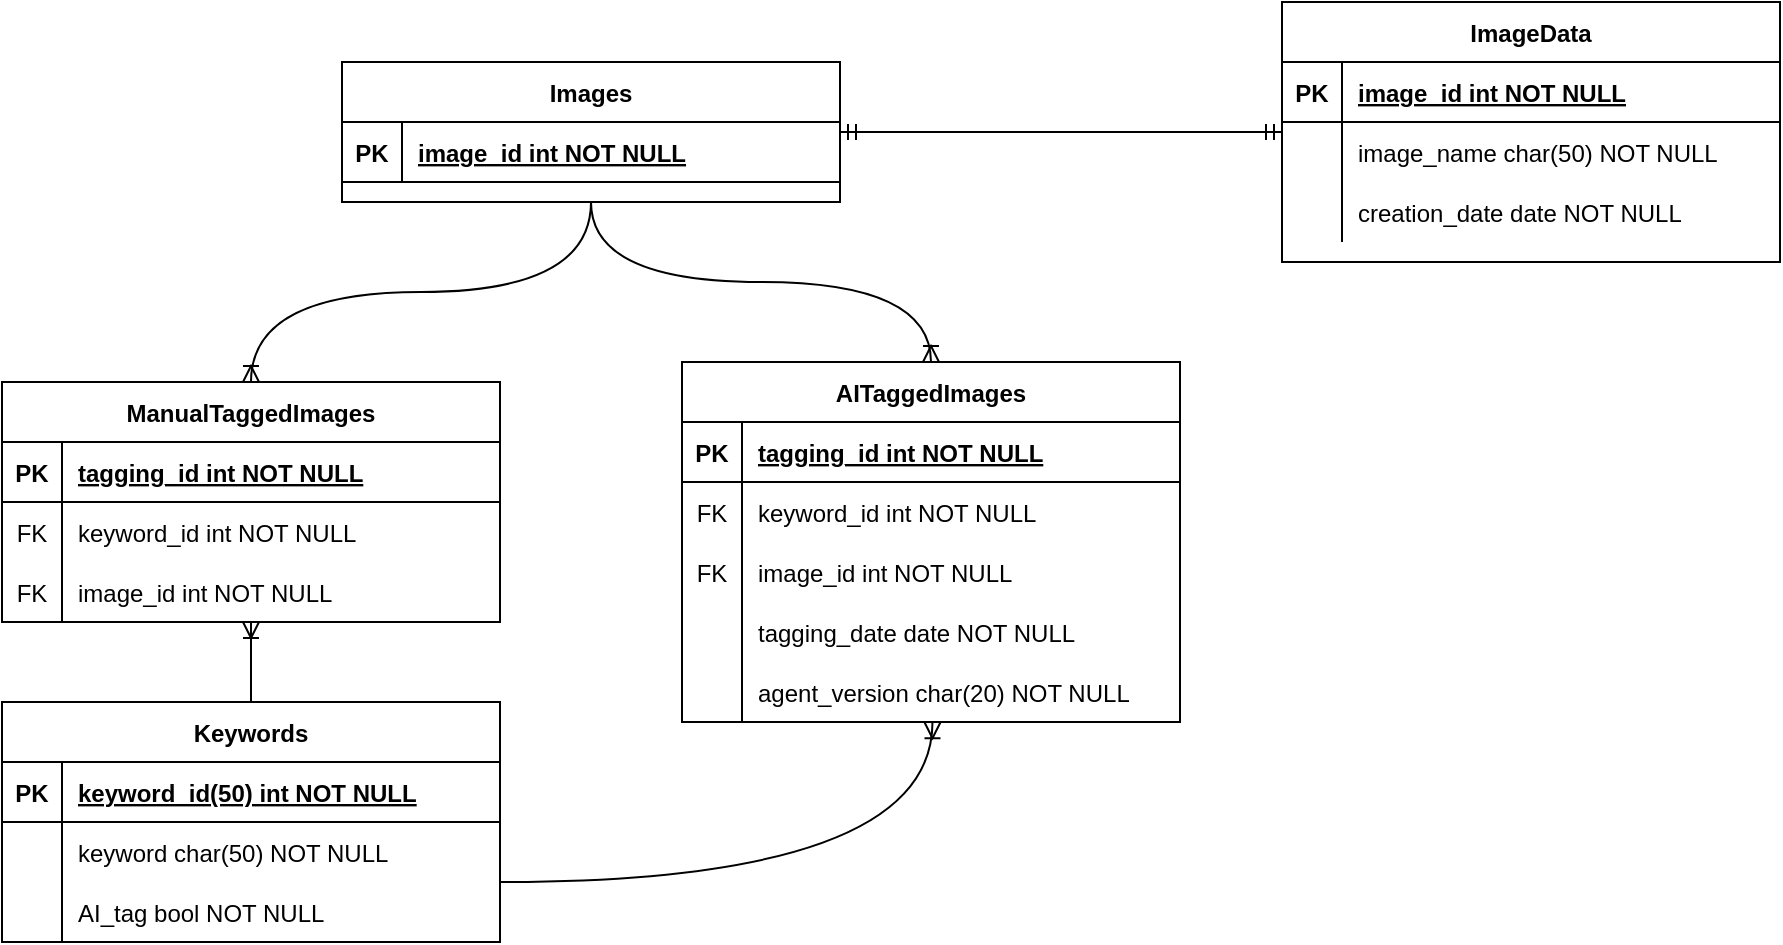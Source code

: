 <mxfile version="25.0.2">
  <diagram id="R2lEEEUBdFMjLlhIrx00" name="Page-1">
    <mxGraphModel dx="1995" dy="674" grid="1" gridSize="10" guides="1" tooltips="1" connect="1" arrows="1" fold="1" page="1" pageScale="1" pageWidth="850" pageHeight="1100" math="0" shadow="0" extFonts="Permanent Marker^https://fonts.googleapis.com/css?family=Permanent+Marker">
      <root>
        <mxCell id="0" />
        <mxCell id="1" parent="0" />
        <mxCell id="C-vyLk0tnHw3VtMMgP7b-23" value="Images" style="shape=table;startSize=30;container=1;collapsible=1;childLayout=tableLayout;fixedRows=1;rowLines=0;fontStyle=1;align=center;resizeLast=1;" parent="1" vertex="1">
          <mxGeometry x="-10" y="60" width="249" height="70" as="geometry" />
        </mxCell>
        <mxCell id="C-vyLk0tnHw3VtMMgP7b-24" value="" style="shape=partialRectangle;collapsible=0;dropTarget=0;pointerEvents=0;fillColor=none;points=[[0,0.5],[1,0.5]];portConstraint=eastwest;top=0;left=0;right=0;bottom=1;" parent="C-vyLk0tnHw3VtMMgP7b-23" vertex="1">
          <mxGeometry y="30" width="249" height="30" as="geometry" />
        </mxCell>
        <mxCell id="C-vyLk0tnHw3VtMMgP7b-25" value="PK" style="shape=partialRectangle;overflow=hidden;connectable=0;fillColor=none;top=0;left=0;bottom=0;right=0;fontStyle=1;" parent="C-vyLk0tnHw3VtMMgP7b-24" vertex="1">
          <mxGeometry width="30" height="30" as="geometry">
            <mxRectangle width="30" height="30" as="alternateBounds" />
          </mxGeometry>
        </mxCell>
        <mxCell id="C-vyLk0tnHw3VtMMgP7b-26" value="image_id int NOT NULL " style="shape=partialRectangle;overflow=hidden;connectable=0;fillColor=none;top=0;left=0;bottom=0;right=0;align=left;spacingLeft=6;fontStyle=5;" parent="C-vyLk0tnHw3VtMMgP7b-24" vertex="1">
          <mxGeometry x="30" width="219" height="30" as="geometry">
            <mxRectangle width="219" height="30" as="alternateBounds" />
          </mxGeometry>
        </mxCell>
        <mxCell id="iW4KcXS_HGuto-MsWwvI-1" value="Keywords" style="shape=table;startSize=30;container=1;collapsible=1;childLayout=tableLayout;fixedRows=1;rowLines=0;fontStyle=1;align=center;resizeLast=1;" parent="1" vertex="1">
          <mxGeometry x="-180" y="380" width="249" height="120" as="geometry" />
        </mxCell>
        <mxCell id="iW4KcXS_HGuto-MsWwvI-2" value="" style="shape=partialRectangle;collapsible=0;dropTarget=0;pointerEvents=0;fillColor=none;points=[[0,0.5],[1,0.5]];portConstraint=eastwest;top=0;left=0;right=0;bottom=1;" parent="iW4KcXS_HGuto-MsWwvI-1" vertex="1">
          <mxGeometry y="30" width="249" height="30" as="geometry" />
        </mxCell>
        <mxCell id="iW4KcXS_HGuto-MsWwvI-3" value="PK" style="shape=partialRectangle;overflow=hidden;connectable=0;fillColor=none;top=0;left=0;bottom=0;right=0;fontStyle=1;" parent="iW4KcXS_HGuto-MsWwvI-2" vertex="1">
          <mxGeometry width="30" height="30" as="geometry">
            <mxRectangle width="30" height="30" as="alternateBounds" />
          </mxGeometry>
        </mxCell>
        <mxCell id="iW4KcXS_HGuto-MsWwvI-4" value="keyword  id(50) int NOT NULL" style="shape=partialRectangle;overflow=hidden;connectable=0;fillColor=none;top=0;left=0;bottom=0;right=0;align=left;spacingLeft=6;fontStyle=5;" parent="iW4KcXS_HGuto-MsWwvI-2" vertex="1">
          <mxGeometry x="30" width="219" height="30" as="geometry">
            <mxRectangle width="219" height="30" as="alternateBounds" />
          </mxGeometry>
        </mxCell>
        <mxCell id="iW4KcXS_HGuto-MsWwvI-5" value="" style="shape=partialRectangle;collapsible=0;dropTarget=0;pointerEvents=0;fillColor=none;points=[[0,0.5],[1,0.5]];portConstraint=eastwest;top=0;left=0;right=0;bottom=0;" parent="iW4KcXS_HGuto-MsWwvI-1" vertex="1">
          <mxGeometry y="60" width="249" height="30" as="geometry" />
        </mxCell>
        <mxCell id="iW4KcXS_HGuto-MsWwvI-6" value="" style="shape=partialRectangle;overflow=hidden;connectable=0;fillColor=none;top=0;left=0;bottom=0;right=0;" parent="iW4KcXS_HGuto-MsWwvI-5" vertex="1">
          <mxGeometry width="30" height="30" as="geometry">
            <mxRectangle width="30" height="30" as="alternateBounds" />
          </mxGeometry>
        </mxCell>
        <mxCell id="iW4KcXS_HGuto-MsWwvI-7" value="keyword char(50) NOT NULL" style="shape=partialRectangle;overflow=hidden;connectable=0;fillColor=none;top=0;left=0;bottom=0;right=0;align=left;spacingLeft=6;" parent="iW4KcXS_HGuto-MsWwvI-5" vertex="1">
          <mxGeometry x="30" width="219" height="30" as="geometry">
            <mxRectangle width="219" height="30" as="alternateBounds" />
          </mxGeometry>
        </mxCell>
        <mxCell id="iW4KcXS_HGuto-MsWwvI-36" value="" style="shape=partialRectangle;collapsible=0;dropTarget=0;pointerEvents=0;fillColor=none;points=[[0,0.5],[1,0.5]];portConstraint=eastwest;top=0;left=0;right=0;bottom=0;" parent="iW4KcXS_HGuto-MsWwvI-1" vertex="1">
          <mxGeometry y="90" width="249" height="30" as="geometry" />
        </mxCell>
        <mxCell id="iW4KcXS_HGuto-MsWwvI-37" value="" style="shape=partialRectangle;overflow=hidden;connectable=0;fillColor=none;top=0;left=0;bottom=0;right=0;" parent="iW4KcXS_HGuto-MsWwvI-36" vertex="1">
          <mxGeometry width="30" height="30" as="geometry">
            <mxRectangle width="30" height="30" as="alternateBounds" />
          </mxGeometry>
        </mxCell>
        <mxCell id="iW4KcXS_HGuto-MsWwvI-38" value="AI_tag bool NOT NULL" style="shape=partialRectangle;overflow=hidden;connectable=0;fillColor=none;top=0;left=0;bottom=0;right=0;align=left;spacingLeft=6;" parent="iW4KcXS_HGuto-MsWwvI-36" vertex="1">
          <mxGeometry x="30" width="219" height="30" as="geometry">
            <mxRectangle width="219" height="30" as="alternateBounds" />
          </mxGeometry>
        </mxCell>
        <mxCell id="iW4KcXS_HGuto-MsWwvI-17" value="ManualTaggedImages" style="shape=table;startSize=30;container=1;collapsible=1;childLayout=tableLayout;fixedRows=1;rowLines=0;fontStyle=1;align=center;resizeLast=1;" parent="1" vertex="1">
          <mxGeometry x="-180" y="220" width="249" height="120" as="geometry" />
        </mxCell>
        <mxCell id="iW4KcXS_HGuto-MsWwvI-18" value="" style="shape=partialRectangle;collapsible=0;dropTarget=0;pointerEvents=0;fillColor=none;points=[[0,0.5],[1,0.5]];portConstraint=eastwest;top=0;left=0;right=0;bottom=1;" parent="iW4KcXS_HGuto-MsWwvI-17" vertex="1">
          <mxGeometry y="30" width="249" height="30" as="geometry" />
        </mxCell>
        <mxCell id="iW4KcXS_HGuto-MsWwvI-19" value="PK" style="shape=partialRectangle;overflow=hidden;connectable=0;fillColor=none;top=0;left=0;bottom=0;right=0;fontStyle=1;" parent="iW4KcXS_HGuto-MsWwvI-18" vertex="1">
          <mxGeometry width="30" height="30" as="geometry">
            <mxRectangle width="30" height="30" as="alternateBounds" />
          </mxGeometry>
        </mxCell>
        <mxCell id="iW4KcXS_HGuto-MsWwvI-20" value="tagging_id int NOT NULL" style="shape=partialRectangle;overflow=hidden;connectable=0;fillColor=none;top=0;left=0;bottom=0;right=0;align=left;spacingLeft=6;fontStyle=5;" parent="iW4KcXS_HGuto-MsWwvI-18" vertex="1">
          <mxGeometry x="30" width="219" height="30" as="geometry">
            <mxRectangle width="219" height="30" as="alternateBounds" />
          </mxGeometry>
        </mxCell>
        <mxCell id="iW4KcXS_HGuto-MsWwvI-21" value="" style="shape=partialRectangle;collapsible=0;dropTarget=0;pointerEvents=0;fillColor=none;points=[[0,0.5],[1,0.5]];portConstraint=eastwest;top=0;left=0;right=0;bottom=0;" parent="iW4KcXS_HGuto-MsWwvI-17" vertex="1">
          <mxGeometry y="60" width="249" height="30" as="geometry" />
        </mxCell>
        <mxCell id="iW4KcXS_HGuto-MsWwvI-22" value="FK" style="shape=partialRectangle;overflow=hidden;connectable=0;fillColor=none;top=0;left=0;bottom=0;right=0;" parent="iW4KcXS_HGuto-MsWwvI-21" vertex="1">
          <mxGeometry width="30" height="30" as="geometry">
            <mxRectangle width="30" height="30" as="alternateBounds" />
          </mxGeometry>
        </mxCell>
        <mxCell id="iW4KcXS_HGuto-MsWwvI-23" value="keyword_id int NOT NULL" style="shape=partialRectangle;overflow=hidden;connectable=0;fillColor=none;top=0;left=0;bottom=0;right=0;align=left;spacingLeft=6;" parent="iW4KcXS_HGuto-MsWwvI-21" vertex="1">
          <mxGeometry x="30" width="219" height="30" as="geometry">
            <mxRectangle width="219" height="30" as="alternateBounds" />
          </mxGeometry>
        </mxCell>
        <mxCell id="iW4KcXS_HGuto-MsWwvI-27" value="" style="shape=partialRectangle;collapsible=0;dropTarget=0;pointerEvents=0;fillColor=none;points=[[0,0.5],[1,0.5]];portConstraint=eastwest;top=0;left=0;right=0;bottom=0;" parent="iW4KcXS_HGuto-MsWwvI-17" vertex="1">
          <mxGeometry y="90" width="249" height="30" as="geometry" />
        </mxCell>
        <mxCell id="iW4KcXS_HGuto-MsWwvI-28" value="FK" style="shape=partialRectangle;overflow=hidden;connectable=0;fillColor=none;top=0;left=0;bottom=0;right=0;" parent="iW4KcXS_HGuto-MsWwvI-27" vertex="1">
          <mxGeometry width="30" height="30" as="geometry">
            <mxRectangle width="30" height="30" as="alternateBounds" />
          </mxGeometry>
        </mxCell>
        <mxCell id="iW4KcXS_HGuto-MsWwvI-29" value="image_id int NOT NULL" style="shape=partialRectangle;overflow=hidden;connectable=0;fillColor=none;top=0;left=0;bottom=0;right=0;align=left;spacingLeft=6;" parent="iW4KcXS_HGuto-MsWwvI-27" vertex="1">
          <mxGeometry x="30" width="219" height="30" as="geometry">
            <mxRectangle width="219" height="30" as="alternateBounds" />
          </mxGeometry>
        </mxCell>
        <mxCell id="iW4KcXS_HGuto-MsWwvI-41" value="" style="edgeStyle=orthogonalEdgeStyle;fontSize=12;html=1;endArrow=ERoneToMany;rounded=0;curved=1;" parent="1" source="C-vyLk0tnHw3VtMMgP7b-23" target="iW4KcXS_HGuto-MsWwvI-17" edge="1">
          <mxGeometry width="100" height="100" relative="1" as="geometry">
            <mxPoint x="80" y="140" as="sourcePoint" />
            <mxPoint x="180" y="40" as="targetPoint" />
          </mxGeometry>
        </mxCell>
        <mxCell id="iW4KcXS_HGuto-MsWwvI-42" value="ImageData" style="shape=table;startSize=30;container=1;collapsible=1;childLayout=tableLayout;fixedRows=1;rowLines=0;fontStyle=1;align=center;resizeLast=1;" parent="1" vertex="1">
          <mxGeometry x="460" y="30" width="249" height="130" as="geometry" />
        </mxCell>
        <mxCell id="iW4KcXS_HGuto-MsWwvI-43" value="" style="shape=partialRectangle;collapsible=0;dropTarget=0;pointerEvents=0;fillColor=none;points=[[0,0.5],[1,0.5]];portConstraint=eastwest;top=0;left=0;right=0;bottom=1;" parent="iW4KcXS_HGuto-MsWwvI-42" vertex="1">
          <mxGeometry y="30" width="249" height="30" as="geometry" />
        </mxCell>
        <mxCell id="iW4KcXS_HGuto-MsWwvI-44" value="PK" style="shape=partialRectangle;overflow=hidden;connectable=0;fillColor=none;top=0;left=0;bottom=0;right=0;fontStyle=1;" parent="iW4KcXS_HGuto-MsWwvI-43" vertex="1">
          <mxGeometry width="30" height="30" as="geometry">
            <mxRectangle width="30" height="30" as="alternateBounds" />
          </mxGeometry>
        </mxCell>
        <mxCell id="iW4KcXS_HGuto-MsWwvI-45" value="image_id int NOT NULL " style="shape=partialRectangle;overflow=hidden;connectable=0;fillColor=none;top=0;left=0;bottom=0;right=0;align=left;spacingLeft=6;fontStyle=5;" parent="iW4KcXS_HGuto-MsWwvI-43" vertex="1">
          <mxGeometry x="30" width="219" height="30" as="geometry">
            <mxRectangle width="219" height="30" as="alternateBounds" />
          </mxGeometry>
        </mxCell>
        <mxCell id="iW4KcXS_HGuto-MsWwvI-46" value="" style="shape=partialRectangle;collapsible=0;dropTarget=0;pointerEvents=0;fillColor=none;points=[[0,0.5],[1,0.5]];portConstraint=eastwest;top=0;left=0;right=0;bottom=0;" parent="iW4KcXS_HGuto-MsWwvI-42" vertex="1">
          <mxGeometry y="60" width="249" height="30" as="geometry" />
        </mxCell>
        <mxCell id="iW4KcXS_HGuto-MsWwvI-47" value="" style="shape=partialRectangle;overflow=hidden;connectable=0;fillColor=none;top=0;left=0;bottom=0;right=0;" parent="iW4KcXS_HGuto-MsWwvI-46" vertex="1">
          <mxGeometry width="30" height="30" as="geometry">
            <mxRectangle width="30" height="30" as="alternateBounds" />
          </mxGeometry>
        </mxCell>
        <mxCell id="iW4KcXS_HGuto-MsWwvI-48" value="image_name char(50) NOT NULL" style="shape=partialRectangle;overflow=hidden;connectable=0;fillColor=none;top=0;left=0;bottom=0;right=0;align=left;spacingLeft=6;" parent="iW4KcXS_HGuto-MsWwvI-46" vertex="1">
          <mxGeometry x="30" width="219" height="30" as="geometry">
            <mxRectangle width="219" height="30" as="alternateBounds" />
          </mxGeometry>
        </mxCell>
        <mxCell id="iW4KcXS_HGuto-MsWwvI-49" value="" style="shape=partialRectangle;collapsible=0;dropTarget=0;pointerEvents=0;fillColor=none;points=[[0,0.5],[1,0.5]];portConstraint=eastwest;top=0;left=0;right=0;bottom=0;" parent="iW4KcXS_HGuto-MsWwvI-42" vertex="1">
          <mxGeometry y="90" width="249" height="30" as="geometry" />
        </mxCell>
        <mxCell id="iW4KcXS_HGuto-MsWwvI-50" value="" style="shape=partialRectangle;overflow=hidden;connectable=0;fillColor=none;top=0;left=0;bottom=0;right=0;" parent="iW4KcXS_HGuto-MsWwvI-49" vertex="1">
          <mxGeometry width="30" height="30" as="geometry">
            <mxRectangle width="30" height="30" as="alternateBounds" />
          </mxGeometry>
        </mxCell>
        <mxCell id="iW4KcXS_HGuto-MsWwvI-51" value="creation_date date NOT NULL" style="shape=partialRectangle;overflow=hidden;connectable=0;fillColor=none;top=0;left=0;bottom=0;right=0;align=left;spacingLeft=6;" parent="iW4KcXS_HGuto-MsWwvI-49" vertex="1">
          <mxGeometry x="30" width="219" height="30" as="geometry">
            <mxRectangle width="219" height="30" as="alternateBounds" />
          </mxGeometry>
        </mxCell>
        <mxCell id="iW4KcXS_HGuto-MsWwvI-59" value="" style="edgeStyle=orthogonalEdgeStyle;fontSize=12;html=1;endArrow=ERmandOne;startArrow=ERmandOne;rounded=0;curved=1;" parent="1" source="C-vyLk0tnHw3VtMMgP7b-23" target="iW4KcXS_HGuto-MsWwvI-42" edge="1">
          <mxGeometry width="100" height="100" relative="1" as="geometry">
            <mxPoint x="460" y="450" as="sourcePoint" />
            <mxPoint x="560" y="350" as="targetPoint" />
          </mxGeometry>
        </mxCell>
        <mxCell id="iW4KcXS_HGuto-MsWwvI-70" value="AITaggedImages" style="shape=table;startSize=30;container=1;collapsible=1;childLayout=tableLayout;fixedRows=1;rowLines=0;fontStyle=1;align=center;resizeLast=1;" parent="1" vertex="1">
          <mxGeometry x="160" y="210" width="249" height="180" as="geometry" />
        </mxCell>
        <mxCell id="iW4KcXS_HGuto-MsWwvI-71" value="" style="shape=partialRectangle;collapsible=0;dropTarget=0;pointerEvents=0;fillColor=none;points=[[0,0.5],[1,0.5]];portConstraint=eastwest;top=0;left=0;right=0;bottom=1;" parent="iW4KcXS_HGuto-MsWwvI-70" vertex="1">
          <mxGeometry y="30" width="249" height="30" as="geometry" />
        </mxCell>
        <mxCell id="iW4KcXS_HGuto-MsWwvI-72" value="PK" style="shape=partialRectangle;overflow=hidden;connectable=0;fillColor=none;top=0;left=0;bottom=0;right=0;fontStyle=1;" parent="iW4KcXS_HGuto-MsWwvI-71" vertex="1">
          <mxGeometry width="30" height="30" as="geometry">
            <mxRectangle width="30" height="30" as="alternateBounds" />
          </mxGeometry>
        </mxCell>
        <mxCell id="iW4KcXS_HGuto-MsWwvI-73" value="tagging_id int NOT NULL" style="shape=partialRectangle;overflow=hidden;connectable=0;fillColor=none;top=0;left=0;bottom=0;right=0;align=left;spacingLeft=6;fontStyle=5;" parent="iW4KcXS_HGuto-MsWwvI-71" vertex="1">
          <mxGeometry x="30" width="219" height="30" as="geometry">
            <mxRectangle width="219" height="30" as="alternateBounds" />
          </mxGeometry>
        </mxCell>
        <mxCell id="iW4KcXS_HGuto-MsWwvI-74" value="" style="shape=partialRectangle;collapsible=0;dropTarget=0;pointerEvents=0;fillColor=none;points=[[0,0.5],[1,0.5]];portConstraint=eastwest;top=0;left=0;right=0;bottom=0;" parent="iW4KcXS_HGuto-MsWwvI-70" vertex="1">
          <mxGeometry y="60" width="249" height="30" as="geometry" />
        </mxCell>
        <mxCell id="iW4KcXS_HGuto-MsWwvI-75" value="FK" style="shape=partialRectangle;overflow=hidden;connectable=0;fillColor=none;top=0;left=0;bottom=0;right=0;" parent="iW4KcXS_HGuto-MsWwvI-74" vertex="1">
          <mxGeometry width="30" height="30" as="geometry">
            <mxRectangle width="30" height="30" as="alternateBounds" />
          </mxGeometry>
        </mxCell>
        <mxCell id="iW4KcXS_HGuto-MsWwvI-76" value="keyword_id int NOT NULL" style="shape=partialRectangle;overflow=hidden;connectable=0;fillColor=none;top=0;left=0;bottom=0;right=0;align=left;spacingLeft=6;" parent="iW4KcXS_HGuto-MsWwvI-74" vertex="1">
          <mxGeometry x="30" width="219" height="30" as="geometry">
            <mxRectangle width="219" height="30" as="alternateBounds" />
          </mxGeometry>
        </mxCell>
        <mxCell id="iW4KcXS_HGuto-MsWwvI-77" value="" style="shape=partialRectangle;collapsible=0;dropTarget=0;pointerEvents=0;fillColor=none;points=[[0,0.5],[1,0.5]];portConstraint=eastwest;top=0;left=0;right=0;bottom=0;" parent="iW4KcXS_HGuto-MsWwvI-70" vertex="1">
          <mxGeometry y="90" width="249" height="30" as="geometry" />
        </mxCell>
        <mxCell id="iW4KcXS_HGuto-MsWwvI-78" value="FK" style="shape=partialRectangle;overflow=hidden;connectable=0;fillColor=none;top=0;left=0;bottom=0;right=0;" parent="iW4KcXS_HGuto-MsWwvI-77" vertex="1">
          <mxGeometry width="30" height="30" as="geometry">
            <mxRectangle width="30" height="30" as="alternateBounds" />
          </mxGeometry>
        </mxCell>
        <mxCell id="iW4KcXS_HGuto-MsWwvI-79" value="image_id int NOT NULL" style="shape=partialRectangle;overflow=hidden;connectable=0;fillColor=none;top=0;left=0;bottom=0;right=0;align=left;spacingLeft=6;" parent="iW4KcXS_HGuto-MsWwvI-77" vertex="1">
          <mxGeometry x="30" width="219" height="30" as="geometry">
            <mxRectangle width="219" height="30" as="alternateBounds" />
          </mxGeometry>
        </mxCell>
        <mxCell id="iW4KcXS_HGuto-MsWwvI-83" value="" style="shape=partialRectangle;collapsible=0;dropTarget=0;pointerEvents=0;fillColor=none;points=[[0,0.5],[1,0.5]];portConstraint=eastwest;top=0;left=0;right=0;bottom=0;" parent="iW4KcXS_HGuto-MsWwvI-70" vertex="1">
          <mxGeometry y="120" width="249" height="30" as="geometry" />
        </mxCell>
        <mxCell id="iW4KcXS_HGuto-MsWwvI-84" value="" style="shape=partialRectangle;overflow=hidden;connectable=0;fillColor=none;top=0;left=0;bottom=0;right=0;" parent="iW4KcXS_HGuto-MsWwvI-83" vertex="1">
          <mxGeometry width="30" height="30" as="geometry">
            <mxRectangle width="30" height="30" as="alternateBounds" />
          </mxGeometry>
        </mxCell>
        <mxCell id="iW4KcXS_HGuto-MsWwvI-85" value="tagging_date date NOT NULL" style="shape=partialRectangle;overflow=hidden;connectable=0;fillColor=none;top=0;left=0;bottom=0;right=0;align=left;spacingLeft=6;" parent="iW4KcXS_HGuto-MsWwvI-83" vertex="1">
          <mxGeometry x="30" width="219" height="30" as="geometry">
            <mxRectangle width="219" height="30" as="alternateBounds" />
          </mxGeometry>
        </mxCell>
        <mxCell id="iW4KcXS_HGuto-MsWwvI-86" value="" style="shape=partialRectangle;collapsible=0;dropTarget=0;pointerEvents=0;fillColor=none;points=[[0,0.5],[1,0.5]];portConstraint=eastwest;top=0;left=0;right=0;bottom=0;" parent="iW4KcXS_HGuto-MsWwvI-70" vertex="1">
          <mxGeometry y="150" width="249" height="30" as="geometry" />
        </mxCell>
        <mxCell id="iW4KcXS_HGuto-MsWwvI-87" value="" style="shape=partialRectangle;overflow=hidden;connectable=0;fillColor=none;top=0;left=0;bottom=0;right=0;" parent="iW4KcXS_HGuto-MsWwvI-86" vertex="1">
          <mxGeometry width="30" height="30" as="geometry">
            <mxRectangle width="30" height="30" as="alternateBounds" />
          </mxGeometry>
        </mxCell>
        <mxCell id="iW4KcXS_HGuto-MsWwvI-88" value="agent_version char(20) NOT NULL" style="shape=partialRectangle;overflow=hidden;connectable=0;fillColor=none;top=0;left=0;bottom=0;right=0;align=left;spacingLeft=6;" parent="iW4KcXS_HGuto-MsWwvI-86" vertex="1">
          <mxGeometry x="30" width="219" height="30" as="geometry">
            <mxRectangle width="219" height="30" as="alternateBounds" />
          </mxGeometry>
        </mxCell>
        <mxCell id="b_EH8Il4E80383YLQLcB-2" value="" style="edgeStyle=orthogonalEdgeStyle;fontSize=12;html=1;endArrow=ERoneToMany;rounded=0;curved=1;exitX=0.5;exitY=0;exitDx=0;exitDy=0;" edge="1" parent="1" source="iW4KcXS_HGuto-MsWwvI-1" target="iW4KcXS_HGuto-MsWwvI-17">
          <mxGeometry width="100" height="100" relative="1" as="geometry">
            <mxPoint x="-150" y="370" as="sourcePoint" />
            <mxPoint x="-50" y="270" as="targetPoint" />
          </mxGeometry>
        </mxCell>
        <mxCell id="b_EH8Il4E80383YLQLcB-5" value="" style="edgeStyle=orthogonalEdgeStyle;fontSize=12;html=1;endArrow=ERoneToMany;rounded=0;curved=1;entryX=0.5;entryY=0;entryDx=0;entryDy=0;exitX=0.5;exitY=1;exitDx=0;exitDy=0;" edge="1" parent="1" source="C-vyLk0tnHw3VtMMgP7b-23" target="iW4KcXS_HGuto-MsWwvI-70">
          <mxGeometry width="100" height="100" relative="1" as="geometry">
            <mxPoint x="130" y="95" as="sourcePoint" />
            <mxPoint x="-45" y="230" as="targetPoint" />
          </mxGeometry>
        </mxCell>
        <mxCell id="b_EH8Il4E80383YLQLcB-6" value="" style="edgeStyle=orthogonalEdgeStyle;fontSize=12;html=1;endArrow=ERoneToMany;rounded=0;curved=1;entryX=0.503;entryY=1.003;entryDx=0;entryDy=0;exitX=1;exitY=0.75;exitDx=0;exitDy=0;entryPerimeter=0;" edge="1" parent="1" source="iW4KcXS_HGuto-MsWwvI-1" target="iW4KcXS_HGuto-MsWwvI-86">
          <mxGeometry width="100" height="100" relative="1" as="geometry">
            <mxPoint x="240" y="450" as="sourcePoint" />
            <mxPoint x="240" y="550" as="targetPoint" />
          </mxGeometry>
        </mxCell>
      </root>
    </mxGraphModel>
  </diagram>
</mxfile>
